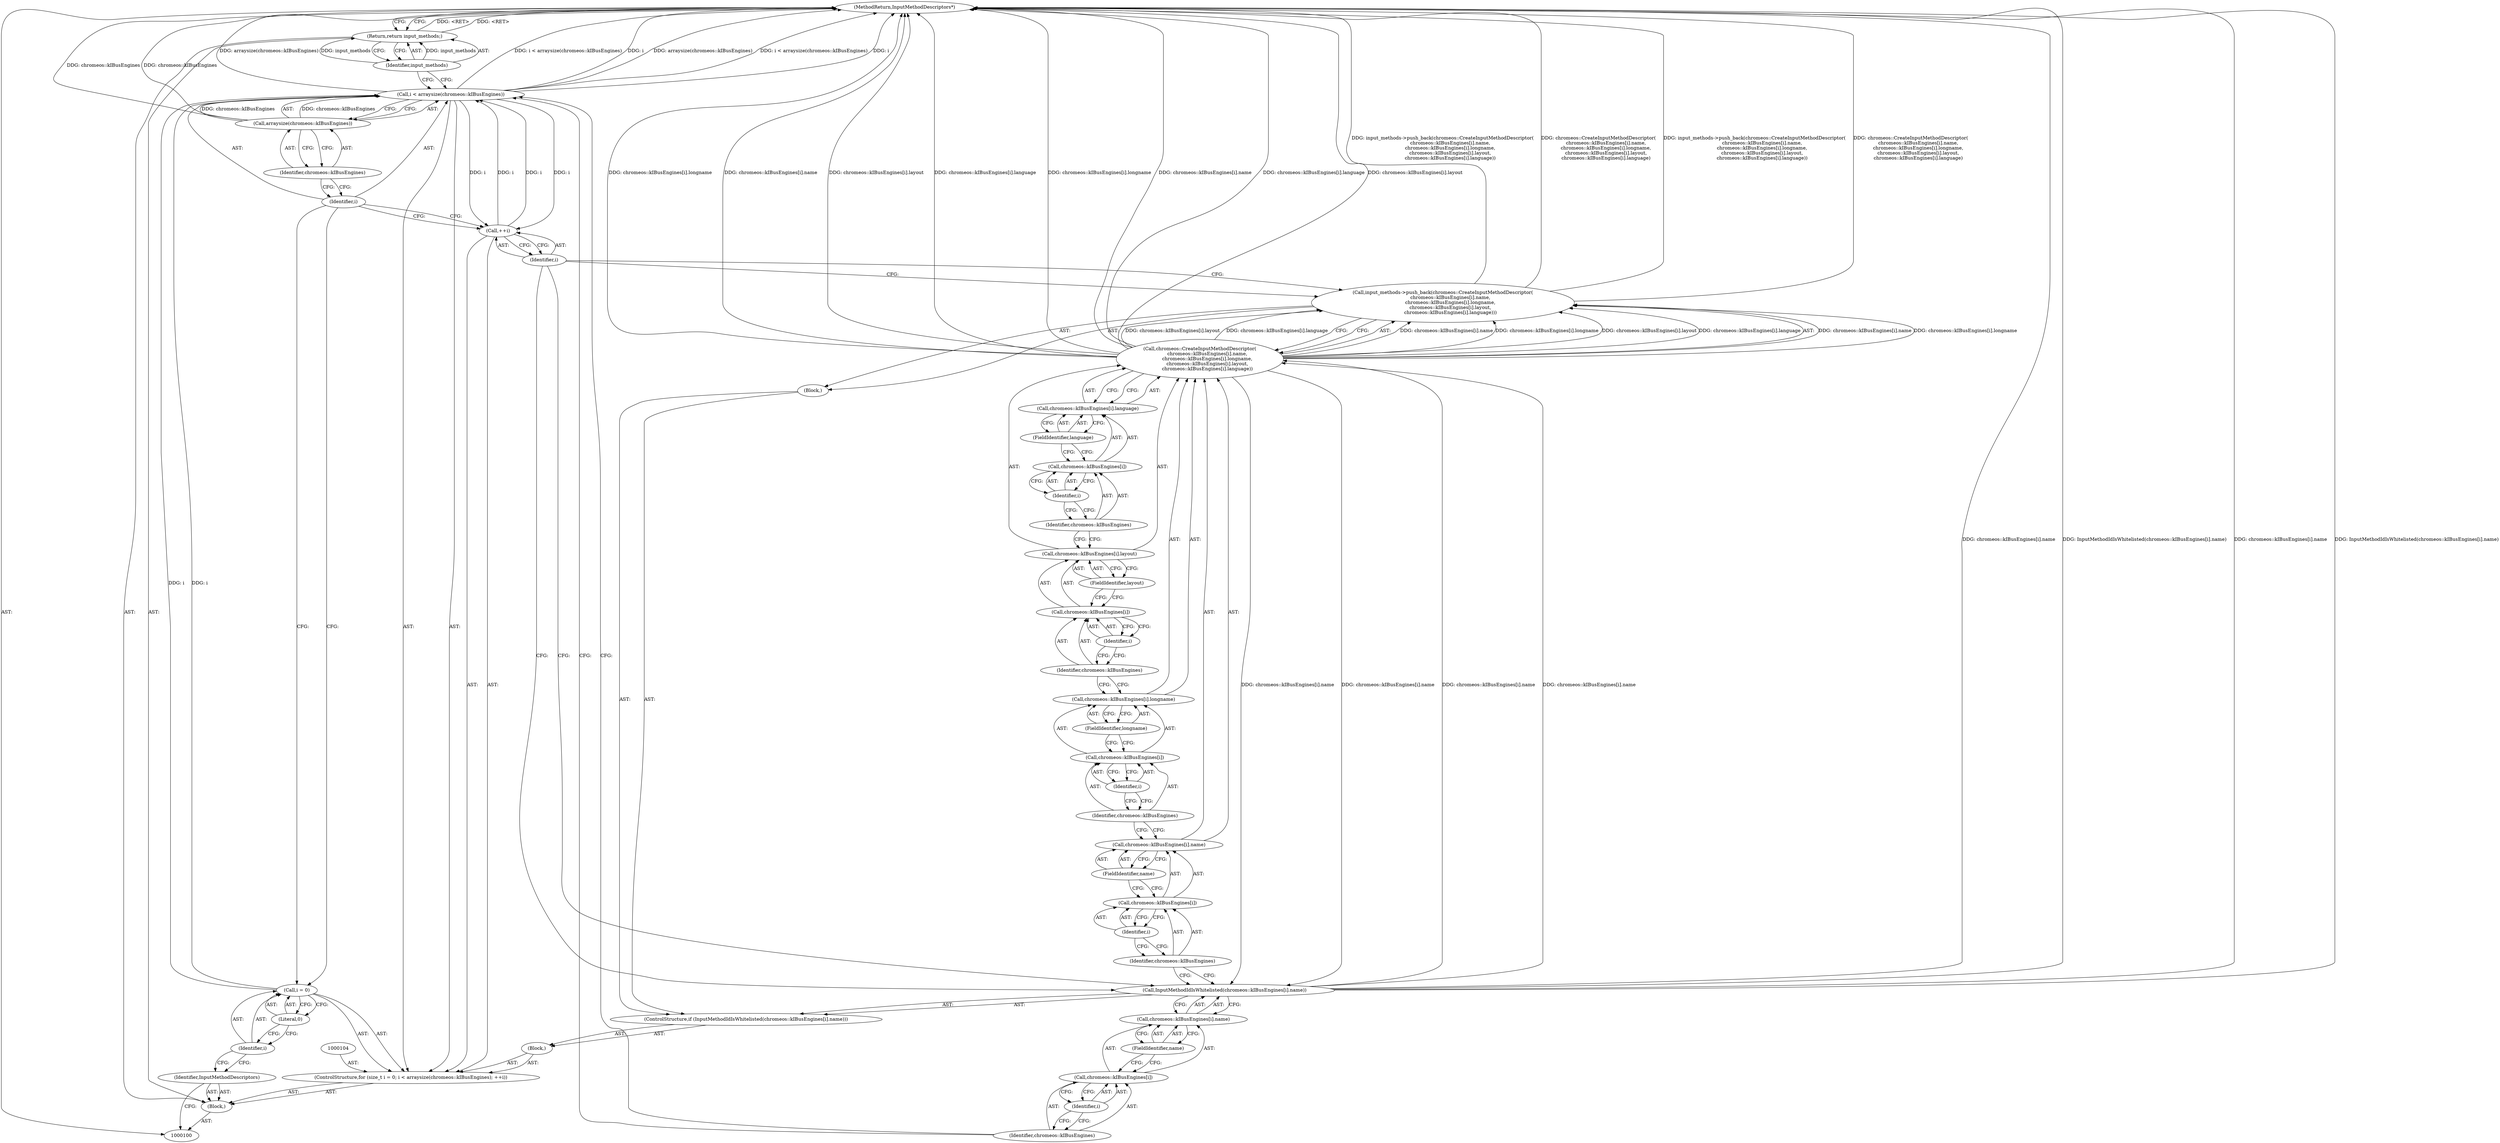 digraph "1_Chrome_dc7b094a338c6c521f918f478e993f0f74bbea0d_47" {
"1000147" [label="(MethodReturn,InputMethodDescriptors*)"];
"1000101" [label="(Block,)"];
"1000145" [label="(Return,return input_methods;)"];
"1000146" [label="(Identifier,input_methods)"];
"1000102" [label="(Identifier,InputMethodDescriptors)"];
"1000105" [label="(Call,i = 0)"];
"1000106" [label="(Identifier,i)"];
"1000107" [label="(Literal,0)"];
"1000103" [label="(ControlStructure,for (size_t i = 0; i < arraysize(chromeos::kIBusEngines); ++i))"];
"1000108" [label="(Call,i < arraysize(chromeos::kIBusEngines))"];
"1000109" [label="(Identifier,i)"];
"1000110" [label="(Call,arraysize(chromeos::kIBusEngines))"];
"1000111" [label="(Identifier,chromeos::kIBusEngines)"];
"1000112" [label="(Call,++i)"];
"1000113" [label="(Identifier,i)"];
"1000114" [label="(Block,)"];
"1000117" [label="(Call,chromeos::kIBusEngines[i].name)"];
"1000118" [label="(Call,chromeos::kIBusEngines[i])"];
"1000119" [label="(Identifier,chromeos::kIBusEngines)"];
"1000115" [label="(ControlStructure,if (InputMethodIdIsWhitelisted(chromeos::kIBusEngines[i].name)))"];
"1000120" [label="(Identifier,i)"];
"1000121" [label="(FieldIdentifier,name)"];
"1000122" [label="(Block,)"];
"1000116" [label="(Call,InputMethodIdIsWhitelisted(chromeos::kIBusEngines[i].name))"];
"1000124" [label="(Call,chromeos::CreateInputMethodDescriptor(\n          chromeos::kIBusEngines[i].name,\n          chromeos::kIBusEngines[i].longname,\n          chromeos::kIBusEngines[i].layout,\n          chromeos::kIBusEngines[i].language))"];
"1000123" [label="(Call,input_methods->push_back(chromeos::CreateInputMethodDescriptor(\n          chromeos::kIBusEngines[i].name,\n          chromeos::kIBusEngines[i].longname,\n          chromeos::kIBusEngines[i].layout,\n          chromeos::kIBusEngines[i].language)))"];
"1000125" [label="(Call,chromeos::kIBusEngines[i].name)"];
"1000126" [label="(Call,chromeos::kIBusEngines[i])"];
"1000127" [label="(Identifier,chromeos::kIBusEngines)"];
"1000128" [label="(Identifier,i)"];
"1000129" [label="(FieldIdentifier,name)"];
"1000130" [label="(Call,chromeos::kIBusEngines[i].longname)"];
"1000131" [label="(Call,chromeos::kIBusEngines[i])"];
"1000132" [label="(Identifier,chromeos::kIBusEngines)"];
"1000133" [label="(Identifier,i)"];
"1000134" [label="(FieldIdentifier,longname)"];
"1000135" [label="(Call,chromeos::kIBusEngines[i].layout)"];
"1000136" [label="(Call,chromeos::kIBusEngines[i])"];
"1000137" [label="(Identifier,chromeos::kIBusEngines)"];
"1000138" [label="(Identifier,i)"];
"1000139" [label="(FieldIdentifier,layout)"];
"1000140" [label="(Call,chromeos::kIBusEngines[i].language)"];
"1000141" [label="(Call,chromeos::kIBusEngines[i])"];
"1000142" [label="(Identifier,chromeos::kIBusEngines)"];
"1000143" [label="(Identifier,i)"];
"1000144" [label="(FieldIdentifier,language)"];
"1000147" -> "1000100"  [label="AST: "];
"1000147" -> "1000145"  [label="CFG: "];
"1000145" -> "1000147"  [label="DDG: <RET>"];
"1000116" -> "1000147"  [label="DDG: chromeos::kIBusEngines[i].name"];
"1000116" -> "1000147"  [label="DDG: InputMethodIdIsWhitelisted(chromeos::kIBusEngines[i].name)"];
"1000124" -> "1000147"  [label="DDG: chromeos::kIBusEngines[i].longname"];
"1000124" -> "1000147"  [label="DDG: chromeos::kIBusEngines[i].name"];
"1000124" -> "1000147"  [label="DDG: chromeos::kIBusEngines[i].language"];
"1000124" -> "1000147"  [label="DDG: chromeos::kIBusEngines[i].layout"];
"1000108" -> "1000147"  [label="DDG: i < arraysize(chromeos::kIBusEngines)"];
"1000108" -> "1000147"  [label="DDG: i"];
"1000108" -> "1000147"  [label="DDG: arraysize(chromeos::kIBusEngines)"];
"1000123" -> "1000147"  [label="DDG: input_methods->push_back(chromeos::CreateInputMethodDescriptor(\n          chromeos::kIBusEngines[i].name,\n          chromeos::kIBusEngines[i].longname,\n          chromeos::kIBusEngines[i].layout,\n          chromeos::kIBusEngines[i].language))"];
"1000123" -> "1000147"  [label="DDG: chromeos::CreateInputMethodDescriptor(\n          chromeos::kIBusEngines[i].name,\n          chromeos::kIBusEngines[i].longname,\n          chromeos::kIBusEngines[i].layout,\n          chromeos::kIBusEngines[i].language)"];
"1000110" -> "1000147"  [label="DDG: chromeos::kIBusEngines"];
"1000101" -> "1000100"  [label="AST: "];
"1000102" -> "1000101"  [label="AST: "];
"1000103" -> "1000101"  [label="AST: "];
"1000145" -> "1000101"  [label="AST: "];
"1000145" -> "1000101"  [label="AST: "];
"1000145" -> "1000146"  [label="CFG: "];
"1000146" -> "1000145"  [label="AST: "];
"1000147" -> "1000145"  [label="CFG: "];
"1000145" -> "1000147"  [label="DDG: <RET>"];
"1000146" -> "1000145"  [label="DDG: input_methods"];
"1000146" -> "1000145"  [label="AST: "];
"1000146" -> "1000108"  [label="CFG: "];
"1000145" -> "1000146"  [label="CFG: "];
"1000146" -> "1000145"  [label="DDG: input_methods"];
"1000102" -> "1000101"  [label="AST: "];
"1000102" -> "1000100"  [label="CFG: "];
"1000106" -> "1000102"  [label="CFG: "];
"1000105" -> "1000103"  [label="AST: "];
"1000105" -> "1000107"  [label="CFG: "];
"1000106" -> "1000105"  [label="AST: "];
"1000107" -> "1000105"  [label="AST: "];
"1000109" -> "1000105"  [label="CFG: "];
"1000105" -> "1000108"  [label="DDG: i"];
"1000106" -> "1000105"  [label="AST: "];
"1000106" -> "1000102"  [label="CFG: "];
"1000107" -> "1000106"  [label="CFG: "];
"1000107" -> "1000105"  [label="AST: "];
"1000107" -> "1000106"  [label="CFG: "];
"1000105" -> "1000107"  [label="CFG: "];
"1000103" -> "1000101"  [label="AST: "];
"1000104" -> "1000103"  [label="AST: "];
"1000105" -> "1000103"  [label="AST: "];
"1000108" -> "1000103"  [label="AST: "];
"1000112" -> "1000103"  [label="AST: "];
"1000114" -> "1000103"  [label="AST: "];
"1000108" -> "1000103"  [label="AST: "];
"1000108" -> "1000110"  [label="CFG: "];
"1000109" -> "1000108"  [label="AST: "];
"1000110" -> "1000108"  [label="AST: "];
"1000119" -> "1000108"  [label="CFG: "];
"1000146" -> "1000108"  [label="CFG: "];
"1000108" -> "1000147"  [label="DDG: i < arraysize(chromeos::kIBusEngines)"];
"1000108" -> "1000147"  [label="DDG: i"];
"1000108" -> "1000147"  [label="DDG: arraysize(chromeos::kIBusEngines)"];
"1000112" -> "1000108"  [label="DDG: i"];
"1000105" -> "1000108"  [label="DDG: i"];
"1000110" -> "1000108"  [label="DDG: chromeos::kIBusEngines"];
"1000108" -> "1000112"  [label="DDG: i"];
"1000109" -> "1000108"  [label="AST: "];
"1000109" -> "1000105"  [label="CFG: "];
"1000109" -> "1000112"  [label="CFG: "];
"1000111" -> "1000109"  [label="CFG: "];
"1000110" -> "1000108"  [label="AST: "];
"1000110" -> "1000111"  [label="CFG: "];
"1000111" -> "1000110"  [label="AST: "];
"1000108" -> "1000110"  [label="CFG: "];
"1000110" -> "1000147"  [label="DDG: chromeos::kIBusEngines"];
"1000110" -> "1000108"  [label="DDG: chromeos::kIBusEngines"];
"1000111" -> "1000110"  [label="AST: "];
"1000111" -> "1000109"  [label="CFG: "];
"1000110" -> "1000111"  [label="CFG: "];
"1000112" -> "1000103"  [label="AST: "];
"1000112" -> "1000113"  [label="CFG: "];
"1000113" -> "1000112"  [label="AST: "];
"1000109" -> "1000112"  [label="CFG: "];
"1000112" -> "1000108"  [label="DDG: i"];
"1000108" -> "1000112"  [label="DDG: i"];
"1000113" -> "1000112"  [label="AST: "];
"1000113" -> "1000123"  [label="CFG: "];
"1000113" -> "1000116"  [label="CFG: "];
"1000112" -> "1000113"  [label="CFG: "];
"1000114" -> "1000103"  [label="AST: "];
"1000115" -> "1000114"  [label="AST: "];
"1000117" -> "1000116"  [label="AST: "];
"1000117" -> "1000121"  [label="CFG: "];
"1000118" -> "1000117"  [label="AST: "];
"1000121" -> "1000117"  [label="AST: "];
"1000116" -> "1000117"  [label="CFG: "];
"1000118" -> "1000117"  [label="AST: "];
"1000118" -> "1000120"  [label="CFG: "];
"1000119" -> "1000118"  [label="AST: "];
"1000120" -> "1000118"  [label="AST: "];
"1000121" -> "1000118"  [label="CFG: "];
"1000119" -> "1000118"  [label="AST: "];
"1000119" -> "1000108"  [label="CFG: "];
"1000120" -> "1000119"  [label="CFG: "];
"1000115" -> "1000114"  [label="AST: "];
"1000116" -> "1000115"  [label="AST: "];
"1000122" -> "1000115"  [label="AST: "];
"1000120" -> "1000118"  [label="AST: "];
"1000120" -> "1000119"  [label="CFG: "];
"1000118" -> "1000120"  [label="CFG: "];
"1000121" -> "1000117"  [label="AST: "];
"1000121" -> "1000118"  [label="CFG: "];
"1000117" -> "1000121"  [label="CFG: "];
"1000122" -> "1000115"  [label="AST: "];
"1000123" -> "1000122"  [label="AST: "];
"1000116" -> "1000115"  [label="AST: "];
"1000116" -> "1000117"  [label="CFG: "];
"1000117" -> "1000116"  [label="AST: "];
"1000127" -> "1000116"  [label="CFG: "];
"1000113" -> "1000116"  [label="CFG: "];
"1000116" -> "1000147"  [label="DDG: chromeos::kIBusEngines[i].name"];
"1000116" -> "1000147"  [label="DDG: InputMethodIdIsWhitelisted(chromeos::kIBusEngines[i].name)"];
"1000124" -> "1000116"  [label="DDG: chromeos::kIBusEngines[i].name"];
"1000116" -> "1000124"  [label="DDG: chromeos::kIBusEngines[i].name"];
"1000124" -> "1000123"  [label="AST: "];
"1000124" -> "1000140"  [label="CFG: "];
"1000125" -> "1000124"  [label="AST: "];
"1000130" -> "1000124"  [label="AST: "];
"1000135" -> "1000124"  [label="AST: "];
"1000140" -> "1000124"  [label="AST: "];
"1000123" -> "1000124"  [label="CFG: "];
"1000124" -> "1000147"  [label="DDG: chromeos::kIBusEngines[i].longname"];
"1000124" -> "1000147"  [label="DDG: chromeos::kIBusEngines[i].name"];
"1000124" -> "1000147"  [label="DDG: chromeos::kIBusEngines[i].language"];
"1000124" -> "1000147"  [label="DDG: chromeos::kIBusEngines[i].layout"];
"1000124" -> "1000116"  [label="DDG: chromeos::kIBusEngines[i].name"];
"1000124" -> "1000123"  [label="DDG: chromeos::kIBusEngines[i].name"];
"1000124" -> "1000123"  [label="DDG: chromeos::kIBusEngines[i].longname"];
"1000124" -> "1000123"  [label="DDG: chromeos::kIBusEngines[i].layout"];
"1000124" -> "1000123"  [label="DDG: chromeos::kIBusEngines[i].language"];
"1000116" -> "1000124"  [label="DDG: chromeos::kIBusEngines[i].name"];
"1000123" -> "1000122"  [label="AST: "];
"1000123" -> "1000124"  [label="CFG: "];
"1000124" -> "1000123"  [label="AST: "];
"1000113" -> "1000123"  [label="CFG: "];
"1000123" -> "1000147"  [label="DDG: input_methods->push_back(chromeos::CreateInputMethodDescriptor(\n          chromeos::kIBusEngines[i].name,\n          chromeos::kIBusEngines[i].longname,\n          chromeos::kIBusEngines[i].layout,\n          chromeos::kIBusEngines[i].language))"];
"1000123" -> "1000147"  [label="DDG: chromeos::CreateInputMethodDescriptor(\n          chromeos::kIBusEngines[i].name,\n          chromeos::kIBusEngines[i].longname,\n          chromeos::kIBusEngines[i].layout,\n          chromeos::kIBusEngines[i].language)"];
"1000124" -> "1000123"  [label="DDG: chromeos::kIBusEngines[i].name"];
"1000124" -> "1000123"  [label="DDG: chromeos::kIBusEngines[i].longname"];
"1000124" -> "1000123"  [label="DDG: chromeos::kIBusEngines[i].layout"];
"1000124" -> "1000123"  [label="DDG: chromeos::kIBusEngines[i].language"];
"1000125" -> "1000124"  [label="AST: "];
"1000125" -> "1000129"  [label="CFG: "];
"1000126" -> "1000125"  [label="AST: "];
"1000129" -> "1000125"  [label="AST: "];
"1000132" -> "1000125"  [label="CFG: "];
"1000126" -> "1000125"  [label="AST: "];
"1000126" -> "1000128"  [label="CFG: "];
"1000127" -> "1000126"  [label="AST: "];
"1000128" -> "1000126"  [label="AST: "];
"1000129" -> "1000126"  [label="CFG: "];
"1000127" -> "1000126"  [label="AST: "];
"1000127" -> "1000116"  [label="CFG: "];
"1000128" -> "1000127"  [label="CFG: "];
"1000128" -> "1000126"  [label="AST: "];
"1000128" -> "1000127"  [label="CFG: "];
"1000126" -> "1000128"  [label="CFG: "];
"1000129" -> "1000125"  [label="AST: "];
"1000129" -> "1000126"  [label="CFG: "];
"1000125" -> "1000129"  [label="CFG: "];
"1000130" -> "1000124"  [label="AST: "];
"1000130" -> "1000134"  [label="CFG: "];
"1000131" -> "1000130"  [label="AST: "];
"1000134" -> "1000130"  [label="AST: "];
"1000137" -> "1000130"  [label="CFG: "];
"1000131" -> "1000130"  [label="AST: "];
"1000131" -> "1000133"  [label="CFG: "];
"1000132" -> "1000131"  [label="AST: "];
"1000133" -> "1000131"  [label="AST: "];
"1000134" -> "1000131"  [label="CFG: "];
"1000132" -> "1000131"  [label="AST: "];
"1000132" -> "1000125"  [label="CFG: "];
"1000133" -> "1000132"  [label="CFG: "];
"1000133" -> "1000131"  [label="AST: "];
"1000133" -> "1000132"  [label="CFG: "];
"1000131" -> "1000133"  [label="CFG: "];
"1000134" -> "1000130"  [label="AST: "];
"1000134" -> "1000131"  [label="CFG: "];
"1000130" -> "1000134"  [label="CFG: "];
"1000135" -> "1000124"  [label="AST: "];
"1000135" -> "1000139"  [label="CFG: "];
"1000136" -> "1000135"  [label="AST: "];
"1000139" -> "1000135"  [label="AST: "];
"1000142" -> "1000135"  [label="CFG: "];
"1000136" -> "1000135"  [label="AST: "];
"1000136" -> "1000138"  [label="CFG: "];
"1000137" -> "1000136"  [label="AST: "];
"1000138" -> "1000136"  [label="AST: "];
"1000139" -> "1000136"  [label="CFG: "];
"1000137" -> "1000136"  [label="AST: "];
"1000137" -> "1000130"  [label="CFG: "];
"1000138" -> "1000137"  [label="CFG: "];
"1000138" -> "1000136"  [label="AST: "];
"1000138" -> "1000137"  [label="CFG: "];
"1000136" -> "1000138"  [label="CFG: "];
"1000139" -> "1000135"  [label="AST: "];
"1000139" -> "1000136"  [label="CFG: "];
"1000135" -> "1000139"  [label="CFG: "];
"1000140" -> "1000124"  [label="AST: "];
"1000140" -> "1000144"  [label="CFG: "];
"1000141" -> "1000140"  [label="AST: "];
"1000144" -> "1000140"  [label="AST: "];
"1000124" -> "1000140"  [label="CFG: "];
"1000141" -> "1000140"  [label="AST: "];
"1000141" -> "1000143"  [label="CFG: "];
"1000142" -> "1000141"  [label="AST: "];
"1000143" -> "1000141"  [label="AST: "];
"1000144" -> "1000141"  [label="CFG: "];
"1000142" -> "1000141"  [label="AST: "];
"1000142" -> "1000135"  [label="CFG: "];
"1000143" -> "1000142"  [label="CFG: "];
"1000143" -> "1000141"  [label="AST: "];
"1000143" -> "1000142"  [label="CFG: "];
"1000141" -> "1000143"  [label="CFG: "];
"1000144" -> "1000140"  [label="AST: "];
"1000144" -> "1000141"  [label="CFG: "];
"1000140" -> "1000144"  [label="CFG: "];
}
